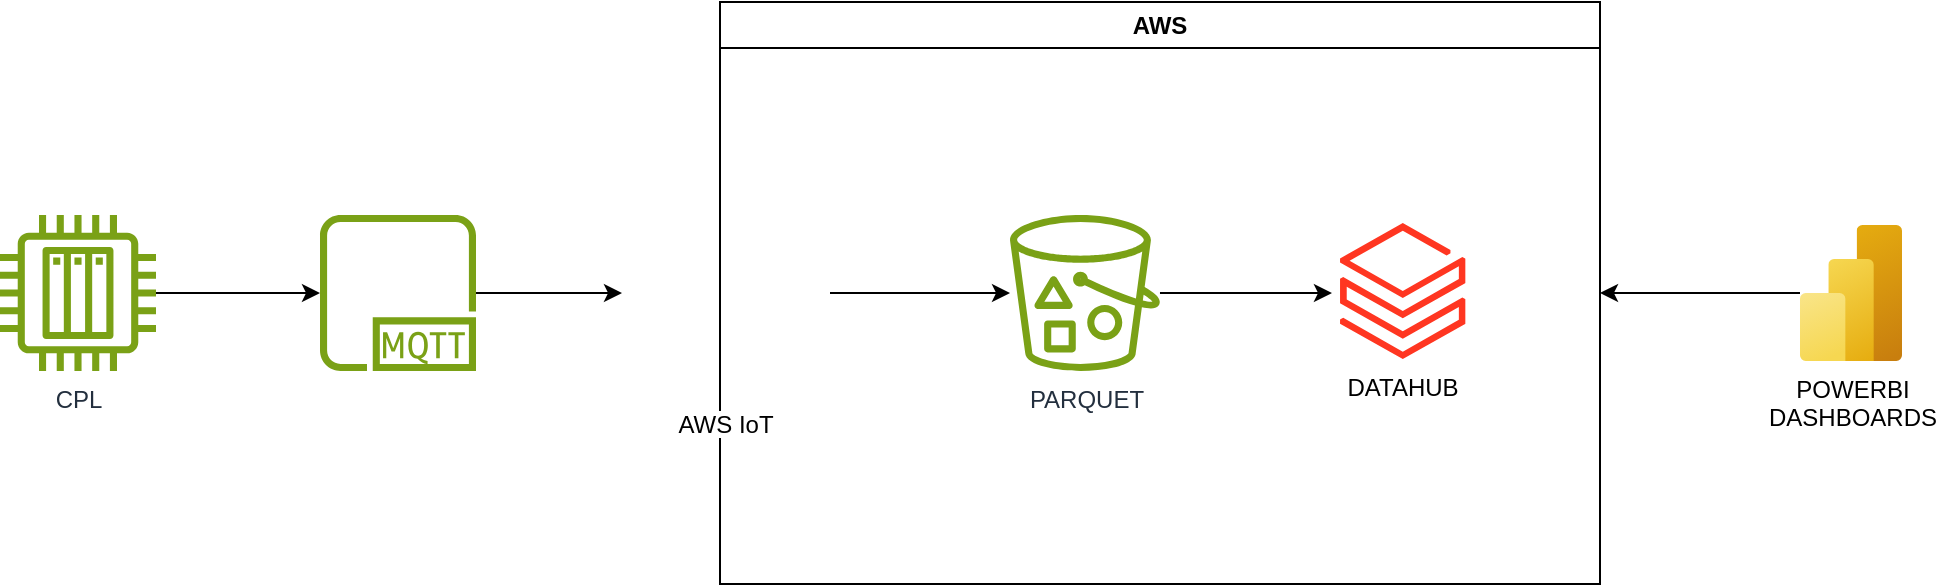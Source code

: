 <mxfile version="24.7.16" pages="3">
  <diagram name="Analise histórica" id="T9lrPBQcwAw9oBGDDASq">
    <mxGraphModel dx="2060" dy="1107" grid="1" gridSize="10" guides="1" tooltips="1" connect="1" arrows="1" fold="1" page="1" pageScale="1" pageWidth="1169" pageHeight="827" math="0" shadow="0">
      <root>
        <mxCell id="0" />
        <mxCell id="1" parent="0" />
        <mxCell id="7BiDQ3n5poa9NNo9-hRY-3" style="edgeStyle=orthogonalEdgeStyle;rounded=0;orthogonalLoop=1;jettySize=auto;html=1;" edge="1" parent="1" source="7BiDQ3n5poa9NNo9-hRY-1" target="7BiDQ3n5poa9NNo9-hRY-2">
          <mxGeometry relative="1" as="geometry" />
        </mxCell>
        <mxCell id="7BiDQ3n5poa9NNo9-hRY-1" value="CPL" style="sketch=0;outlineConnect=0;fontColor=#232F3E;gradientColor=none;fillColor=#7AA116;strokeColor=none;dashed=0;verticalLabelPosition=bottom;verticalAlign=top;align=center;html=1;fontSize=12;fontStyle=0;aspect=fixed;pointerEvents=1;shape=mxgraph.aws4.iot_thing_plc;" vertex="1" parent="1">
          <mxGeometry x="80" y="306.5" width="78" height="78" as="geometry" />
        </mxCell>
        <mxCell id="7BiDQ3n5poa9NNo9-hRY-7" style="edgeStyle=orthogonalEdgeStyle;rounded=0;orthogonalLoop=1;jettySize=auto;html=1;entryX=0;entryY=0.5;entryDx=0;entryDy=0;" edge="1" parent="1" source="7BiDQ3n5poa9NNo9-hRY-2" target="7BiDQ3n5poa9NNo9-hRY-6">
          <mxGeometry relative="1" as="geometry" />
        </mxCell>
        <mxCell id="7BiDQ3n5poa9NNo9-hRY-2" value="" style="sketch=0;outlineConnect=0;fontColor=#232F3E;gradientColor=none;fillColor=#7AA116;strokeColor=none;dashed=0;verticalLabelPosition=bottom;verticalAlign=top;align=center;html=1;fontSize=12;fontStyle=0;aspect=fixed;pointerEvents=1;shape=mxgraph.aws4.mqtt_protocol;" vertex="1" parent="1">
          <mxGeometry x="240" y="306.5" width="78" height="78" as="geometry" />
        </mxCell>
        <mxCell id="7BiDQ3n5poa9NNo9-hRY-4" value="AWS" style="swimlane;whiteSpace=wrap;html=1;" vertex="1" parent="1">
          <mxGeometry x="440" y="200" width="440" height="291" as="geometry" />
        </mxCell>
        <mxCell id="7BiDQ3n5poa9NNo9-hRY-5" value="PARQUET" style="sketch=0;outlineConnect=0;fontColor=#232F3E;gradientColor=none;fillColor=#7AA116;strokeColor=none;dashed=0;verticalLabelPosition=bottom;verticalAlign=top;align=center;html=1;fontSize=12;fontStyle=0;aspect=fixed;pointerEvents=1;shape=mxgraph.aws4.bucket_with_objects;" vertex="1" parent="7BiDQ3n5poa9NNo9-hRY-4">
          <mxGeometry x="145" y="106.5" width="75" height="78" as="geometry" />
        </mxCell>
        <mxCell id="7BiDQ3n5poa9NNo9-hRY-8" style="edgeStyle=orthogonalEdgeStyle;rounded=0;orthogonalLoop=1;jettySize=auto;html=1;" edge="1" parent="7BiDQ3n5poa9NNo9-hRY-4" source="7BiDQ3n5poa9NNo9-hRY-6" target="7BiDQ3n5poa9NNo9-hRY-5">
          <mxGeometry relative="1" as="geometry" />
        </mxCell>
        <mxCell id="7BiDQ3n5poa9NNo9-hRY-6" value="AWS IoT" style="shape=image;verticalLabelPosition=bottom;labelBackgroundColor=default;verticalAlign=top;aspect=fixed;imageAspect=0;image=https://static-00.iconduck.com/assets.00/internetofthings-awsiot-thinggeneric-icon-1024x1024-nqtfvghf.png;" vertex="1" parent="7BiDQ3n5poa9NNo9-hRY-4">
          <mxGeometry x="-49" y="93.5" width="104" height="104" as="geometry" />
        </mxCell>
        <mxCell id="7BiDQ3n5poa9NNo9-hRY-9" value="DATAHUB" style="image;aspect=fixed;html=1;points=[];align=center;fontSize=12;image=img/lib/azure2/analytics/Azure_Databricks.svg;" vertex="1" parent="7BiDQ3n5poa9NNo9-hRY-4">
          <mxGeometry x="310" y="110.5" width="62.8" height="68" as="geometry" />
        </mxCell>
        <mxCell id="7BiDQ3n5poa9NNo9-hRY-10" style="edgeStyle=orthogonalEdgeStyle;rounded=0;orthogonalLoop=1;jettySize=auto;html=1;entryX=-0.064;entryY=0.515;entryDx=0;entryDy=0;entryPerimeter=0;" edge="1" parent="7BiDQ3n5poa9NNo9-hRY-4" source="7BiDQ3n5poa9NNo9-hRY-5" target="7BiDQ3n5poa9NNo9-hRY-9">
          <mxGeometry relative="1" as="geometry" />
        </mxCell>
        <mxCell id="7BiDQ3n5poa9NNo9-hRY-12" style="edgeStyle=orthogonalEdgeStyle;rounded=0;orthogonalLoop=1;jettySize=auto;html=1;entryX=1;entryY=0.5;entryDx=0;entryDy=0;" edge="1" parent="1" source="7BiDQ3n5poa9NNo9-hRY-11" target="7BiDQ3n5poa9NNo9-hRY-4">
          <mxGeometry relative="1" as="geometry" />
        </mxCell>
        <mxCell id="7BiDQ3n5poa9NNo9-hRY-11" value="POWERBI&lt;br&gt;DASHBOARDS" style="image;aspect=fixed;html=1;points=[];align=center;fontSize=12;image=img/lib/azure2/analytics/Power_BI_Embedded.svg;" vertex="1" parent="1">
          <mxGeometry x="980" y="311.5" width="51" height="68" as="geometry" />
        </mxCell>
      </root>
    </mxGraphModel>
  </diagram>
  <diagram id="sfIrWV9KXbR1Z5pGe266" name="Monitoramento">
    <mxGraphModel dx="2060" dy="1107" grid="1" gridSize="10" guides="1" tooltips="1" connect="1" arrows="1" fold="1" page="1" pageScale="1" pageWidth="1169" pageHeight="827" math="0" shadow="0">
      <root>
        <mxCell id="0" />
        <mxCell id="1" parent="0" />
        <mxCell id="VdKkNcMNbsnF4ylDJm2V-1" style="edgeStyle=orthogonalEdgeStyle;rounded=0;orthogonalLoop=1;jettySize=auto;html=1;" edge="1" parent="1" source="VdKkNcMNbsnF4ylDJm2V-2" target="VdKkNcMNbsnF4ylDJm2V-4">
          <mxGeometry relative="1" as="geometry" />
        </mxCell>
        <mxCell id="VdKkNcMNbsnF4ylDJm2V-2" value="CPL" style="sketch=0;outlineConnect=0;fontColor=#232F3E;gradientColor=none;fillColor=#7AA116;strokeColor=none;dashed=0;verticalLabelPosition=bottom;verticalAlign=top;align=center;html=1;fontSize=12;fontStyle=0;aspect=fixed;pointerEvents=1;shape=mxgraph.aws4.iot_thing_plc;" vertex="1" parent="1">
          <mxGeometry x="80" y="306.5" width="78" height="78" as="geometry" />
        </mxCell>
        <mxCell id="VdKkNcMNbsnF4ylDJm2V-3" style="edgeStyle=orthogonalEdgeStyle;rounded=0;orthogonalLoop=1;jettySize=auto;html=1;entryX=0;entryY=0.5;entryDx=0;entryDy=0;" edge="1" parent="1" source="VdKkNcMNbsnF4ylDJm2V-4" target="VdKkNcMNbsnF4ylDJm2V-8">
          <mxGeometry relative="1" as="geometry" />
        </mxCell>
        <mxCell id="VdKkNcMNbsnF4ylDJm2V-4" value="" style="sketch=0;outlineConnect=0;fontColor=#232F3E;gradientColor=none;fillColor=#7AA116;strokeColor=none;dashed=0;verticalLabelPosition=bottom;verticalAlign=top;align=center;html=1;fontSize=12;fontStyle=0;aspect=fixed;pointerEvents=1;shape=mxgraph.aws4.mqtt_protocol;" vertex="1" parent="1">
          <mxGeometry x="240" y="306.5" width="78" height="78" as="geometry" />
        </mxCell>
        <mxCell id="VdKkNcMNbsnF4ylDJm2V-5" value="AWS" style="swimlane;whiteSpace=wrap;html=1;" vertex="1" parent="1">
          <mxGeometry x="440" y="200" width="470" height="430" as="geometry" />
        </mxCell>
        <mxCell id="VdKkNcMNbsnF4ylDJm2V-14" style="edgeStyle=orthogonalEdgeStyle;rounded=0;orthogonalLoop=1;jettySize=auto;html=1;" edge="1" parent="VdKkNcMNbsnF4ylDJm2V-5" source="VdKkNcMNbsnF4ylDJm2V-8" target="VdKkNcMNbsnF4ylDJm2V-13">
          <mxGeometry relative="1" as="geometry" />
        </mxCell>
        <mxCell id="VdKkNcMNbsnF4ylDJm2V-8" value="AWS IoT" style="shape=image;verticalLabelPosition=bottom;labelBackgroundColor=default;verticalAlign=top;aspect=fixed;imageAspect=0;image=https://static-00.iconduck.com/assets.00/internetofthings-awsiot-thinggeneric-icon-1024x1024-nqtfvghf.png;" vertex="1" parent="VdKkNcMNbsnF4ylDJm2V-5">
          <mxGeometry x="-49" y="93.5" width="104" height="104" as="geometry" />
        </mxCell>
        <mxCell id="VdKkNcMNbsnF4ylDJm2V-13" value="KNISES &lt;br&gt;STREAM" style="sketch=0;points=[[0,0,0],[0.25,0,0],[0.5,0,0],[0.75,0,0],[1,0,0],[0,1,0],[0.25,1,0],[0.5,1,0],[0.75,1,0],[1,1,0],[0,0.25,0],[0,0.5,0],[0,0.75,0],[1,0.25,0],[1,0.5,0],[1,0.75,0]];outlineConnect=0;fontColor=#232F3E;fillColor=#8C4FFF;strokeColor=#ffffff;dashed=0;verticalLabelPosition=bottom;verticalAlign=top;align=center;html=1;fontSize=12;fontStyle=0;aspect=fixed;shape=mxgraph.aws4.resourceIcon;resIcon=mxgraph.aws4.kinesis;" vertex="1" parent="VdKkNcMNbsnF4ylDJm2V-5">
          <mxGeometry x="130" y="107" width="78" height="78" as="geometry" />
        </mxCell>
        <mxCell id="VdKkNcMNbsnF4ylDJm2V-15" value="" style="sketch=0;points=[[0,0,0],[0.25,0,0],[0.5,0,0],[0.75,0,0],[1,0,0],[0,1,0],[0.25,1,0],[0.5,1,0],[0.75,1,0],[1,1,0],[0,0.25,0],[0,0.5,0],[0,0.75,0],[1,0.25,0],[1,0.5,0],[1,0.75,0]];outlineConnect=0;fontColor=#232F3E;fillColor=#ED7100;strokeColor=#ffffff;dashed=0;verticalLabelPosition=bottom;verticalAlign=top;align=center;html=1;fontSize=12;fontStyle=0;aspect=fixed;shape=mxgraph.aws4.resourceIcon;resIcon=mxgraph.aws4.lambda;" vertex="1" parent="VdKkNcMNbsnF4ylDJm2V-5">
          <mxGeometry x="280" y="107" width="78" height="78" as="geometry" />
        </mxCell>
        <mxCell id="VdKkNcMNbsnF4ylDJm2V-16" style="edgeStyle=orthogonalEdgeStyle;rounded=0;orthogonalLoop=1;jettySize=auto;html=1;entryX=0;entryY=0.5;entryDx=0;entryDy=0;entryPerimeter=0;" edge="1" parent="VdKkNcMNbsnF4ylDJm2V-5" source="VdKkNcMNbsnF4ylDJm2V-13" target="VdKkNcMNbsnF4ylDJm2V-15">
          <mxGeometry relative="1" as="geometry" />
        </mxCell>
        <mxCell id="VdKkNcMNbsnF4ylDJm2V-17" value="NOTIFICAÇÕES" style="sketch=0;points=[[0,0,0],[0.25,0,0],[0.5,0,0],[0.75,0,0],[1,0,0],[0,1,0],[0.25,1,0],[0.5,1,0],[0.75,1,0],[1,1,0],[0,0.25,0],[0,0.5,0],[0,0.75,0],[1,0.25,0],[1,0.5,0],[1,0.75,0]];outlineConnect=0;fontColor=#232F3E;fillColor=#E7157B;strokeColor=#ffffff;dashed=0;verticalLabelPosition=bottom;verticalAlign=top;align=center;html=1;fontSize=12;fontStyle=0;aspect=fixed;shape=mxgraph.aws4.resourceIcon;resIcon=mxgraph.aws4.sns;" vertex="1" parent="VdKkNcMNbsnF4ylDJm2V-5">
          <mxGeometry x="280" y="260" width="78" height="78" as="geometry" />
        </mxCell>
        <mxCell id="VdKkNcMNbsnF4ylDJm2V-18" style="edgeStyle=orthogonalEdgeStyle;rounded=0;orthogonalLoop=1;jettySize=auto;html=1;entryX=0.5;entryY=0;entryDx=0;entryDy=0;entryPerimeter=0;" edge="1" parent="VdKkNcMNbsnF4ylDJm2V-5" source="VdKkNcMNbsnF4ylDJm2V-15" target="VdKkNcMNbsnF4ylDJm2V-17">
          <mxGeometry relative="1" as="geometry" />
        </mxCell>
        <mxCell id="VdKkNcMNbsnF4ylDJm2V-22" style="edgeStyle=orthogonalEdgeStyle;rounded=0;orthogonalLoop=1;jettySize=auto;html=1;" edge="1" parent="1" source="VdKkNcMNbsnF4ylDJm2V-12">
          <mxGeometry relative="1" as="geometry">
            <mxPoint x="910" y="304" as="targetPoint" />
          </mxGeometry>
        </mxCell>
        <mxCell id="VdKkNcMNbsnF4ylDJm2V-12" value="POWERBI&lt;br&gt;DASHBOARDS" style="image;aspect=fixed;html=1;points=[];align=center;fontSize=12;image=img/lib/azure2/analytics/Power_BI_Embedded.svg;" vertex="1" parent="1">
          <mxGeometry x="1030" y="270" width="51" height="68" as="geometry" />
        </mxCell>
        <mxCell id="VdKkNcMNbsnF4ylDJm2V-20" style="edgeStyle=orthogonalEdgeStyle;rounded=0;orthogonalLoop=1;jettySize=auto;html=1;" edge="1" parent="1" source="VdKkNcMNbsnF4ylDJm2V-19">
          <mxGeometry relative="1" as="geometry">
            <mxPoint x="910" y="476.4" as="targetPoint" />
          </mxGeometry>
        </mxCell>
        <mxCell id="VdKkNcMNbsnF4ylDJm2V-19" value="GRAFANA&lt;br&gt;REALTIME DASHBOARDS" style="image;aspect=fixed;html=1;points=[];align=center;fontSize=12;image=img/lib/azure2/other/Grafana.svg;" vertex="1" parent="1">
          <mxGeometry x="1021.5" y="450" width="68" height="52.8" as="geometry" />
        </mxCell>
      </root>
    </mxGraphModel>
  </diagram>
  <diagram id="pDg2Vjj47K2HgM37QHz4" name="Local">
    <mxGraphModel dx="2060" dy="1107" grid="1" gridSize="10" guides="1" tooltips="1" connect="1" arrows="1" fold="1" page="1" pageScale="1" pageWidth="1169" pageHeight="827" math="0" shadow="0">
      <root>
        <mxCell id="0" />
        <mxCell id="1" parent="0" />
      </root>
    </mxGraphModel>
  </diagram>
</mxfile>
